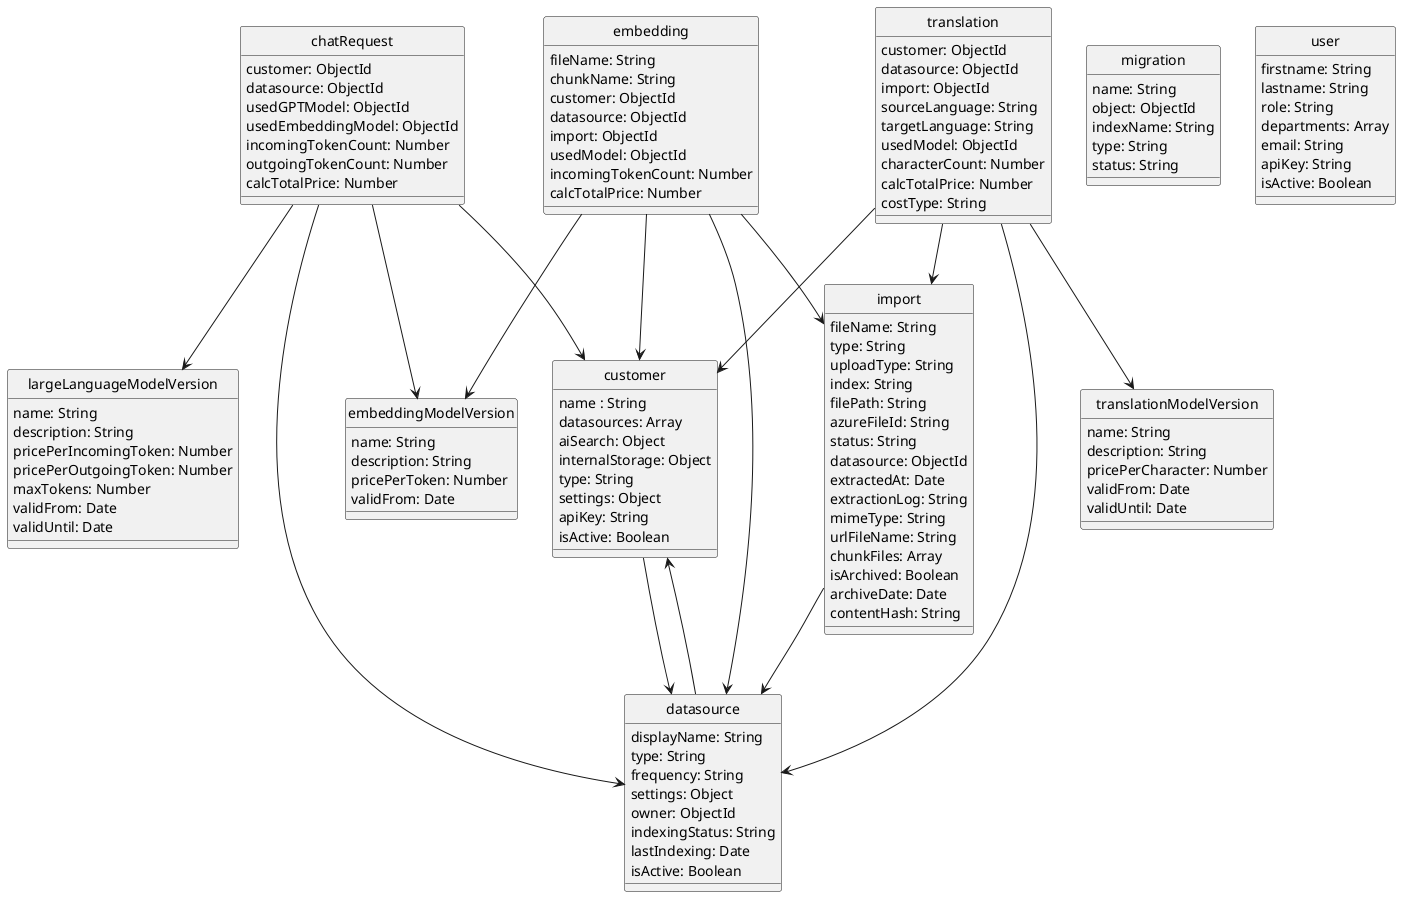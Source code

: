 @startuml DB Relationships

' hide the E in the Entity box
hide circle

class chatRequest {
  customer: ObjectId
  datasource: ObjectId
  usedGPTModel: ObjectId
  usedEmbeddingModel: ObjectId
  incomingTokenCount: Number
  outgoingTokenCount: Number
  calcTotalPrice: Number
}

class customer {
  name : String
  datasources: Array
  aiSearch: Object
  internalStorage: Object
  type: String
  settings: Object
  apiKey: String
  isActive: Boolean
}

class datasource {
  displayName: String
  type: String
  frequency: String
  settings: Object
  owner: ObjectId
  indexingStatus: String
  lastIndexing: Date
  isActive: Boolean
  }

class embedding {
  fileName: String
  chunkName: String
  customer: ObjectId
  datasource: ObjectId
  import: ObjectId
  usedModel: ObjectId
  incomingTokenCount: Number
  calcTotalPrice: Number
}

class embeddingModelVersion{
  name: String
  description: String
  pricePerToken: Number
  validFrom: Date
}

class import {
  fileName: String
  type: String
  uploadType: String
  index: String
  filePath: String
  azureFileId: String
  status: String
  datasource: ObjectId
  extractedAt: Date
  extractionLog: String
  mimeType: String
  urlFileName: String
  chunkFiles: Array
  isArchived: Boolean
  archiveDate: Date
  contentHash: String
}

class largeLanguageModelVersion {
  name: String
  description: String
  pricePerIncomingToken: Number
  pricePerOutgoingToken: Number
  maxTokens: Number
  validFrom: Date
  validUntil: Date
}

class migration {
  name: String
  object: ObjectId
  indexName: String
  type: String
  status: String
}

class translation {
  customer: ObjectId
  datasource: ObjectId
  import: ObjectId
  sourceLanguage: String
  targetLanguage: String
  usedModel: ObjectId
  characterCount: Number
  calcTotalPrice: Number
  costType: String
}

class translationModelVersion {
  name: String
  description: String
  pricePerCharacter: Number
  validFrom: Date
  validUntil: Date
}

class user {
  firstname: String
  lastname: String
  role: String
  departments: Array
  email: String
  apiKey: String
  isActive: Boolean
}

chatRequest --> customer
chatRequest --> datasource
chatRequest --> largeLanguageModelVersion
chatRequest --> embeddingModelVersion

customer --> datasource

datasource --> customer

embedding --> customer
embedding --> datasource
embedding --> import
embedding --> embeddingModelVersion

import --> datasource

'migration is in general possibly connected with all other entities

translation --> customer
translation --> datasource
translation --> import
translation --> translationModelVersion

@enduml 